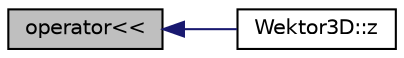 digraph "operator&lt;&lt;"
{
  edge [fontname="Helvetica",fontsize="10",labelfontname="Helvetica",labelfontsize="10"];
  node [fontname="Helvetica",fontsize="10",shape=record];
  rankdir="LR";
  Node1 [label="operator\<\<",height=0.2,width=0.4,color="black", fillcolor="grey75", style="filled", fontcolor="black"];
  Node1 -> Node2 [dir="back",color="midnightblue",fontsize="10",style="solid",fontname="Helvetica"];
  Node2 [label="Wektor3D::z",height=0.2,width=0.4,color="black", fillcolor="white", style="filled",URL="$class_wektor3_d.html#aa6cbb7a13c8975b47f41794c99d77093",tooltip="Udostępia do modyfikacji współrzędną z-ową. "];
}
